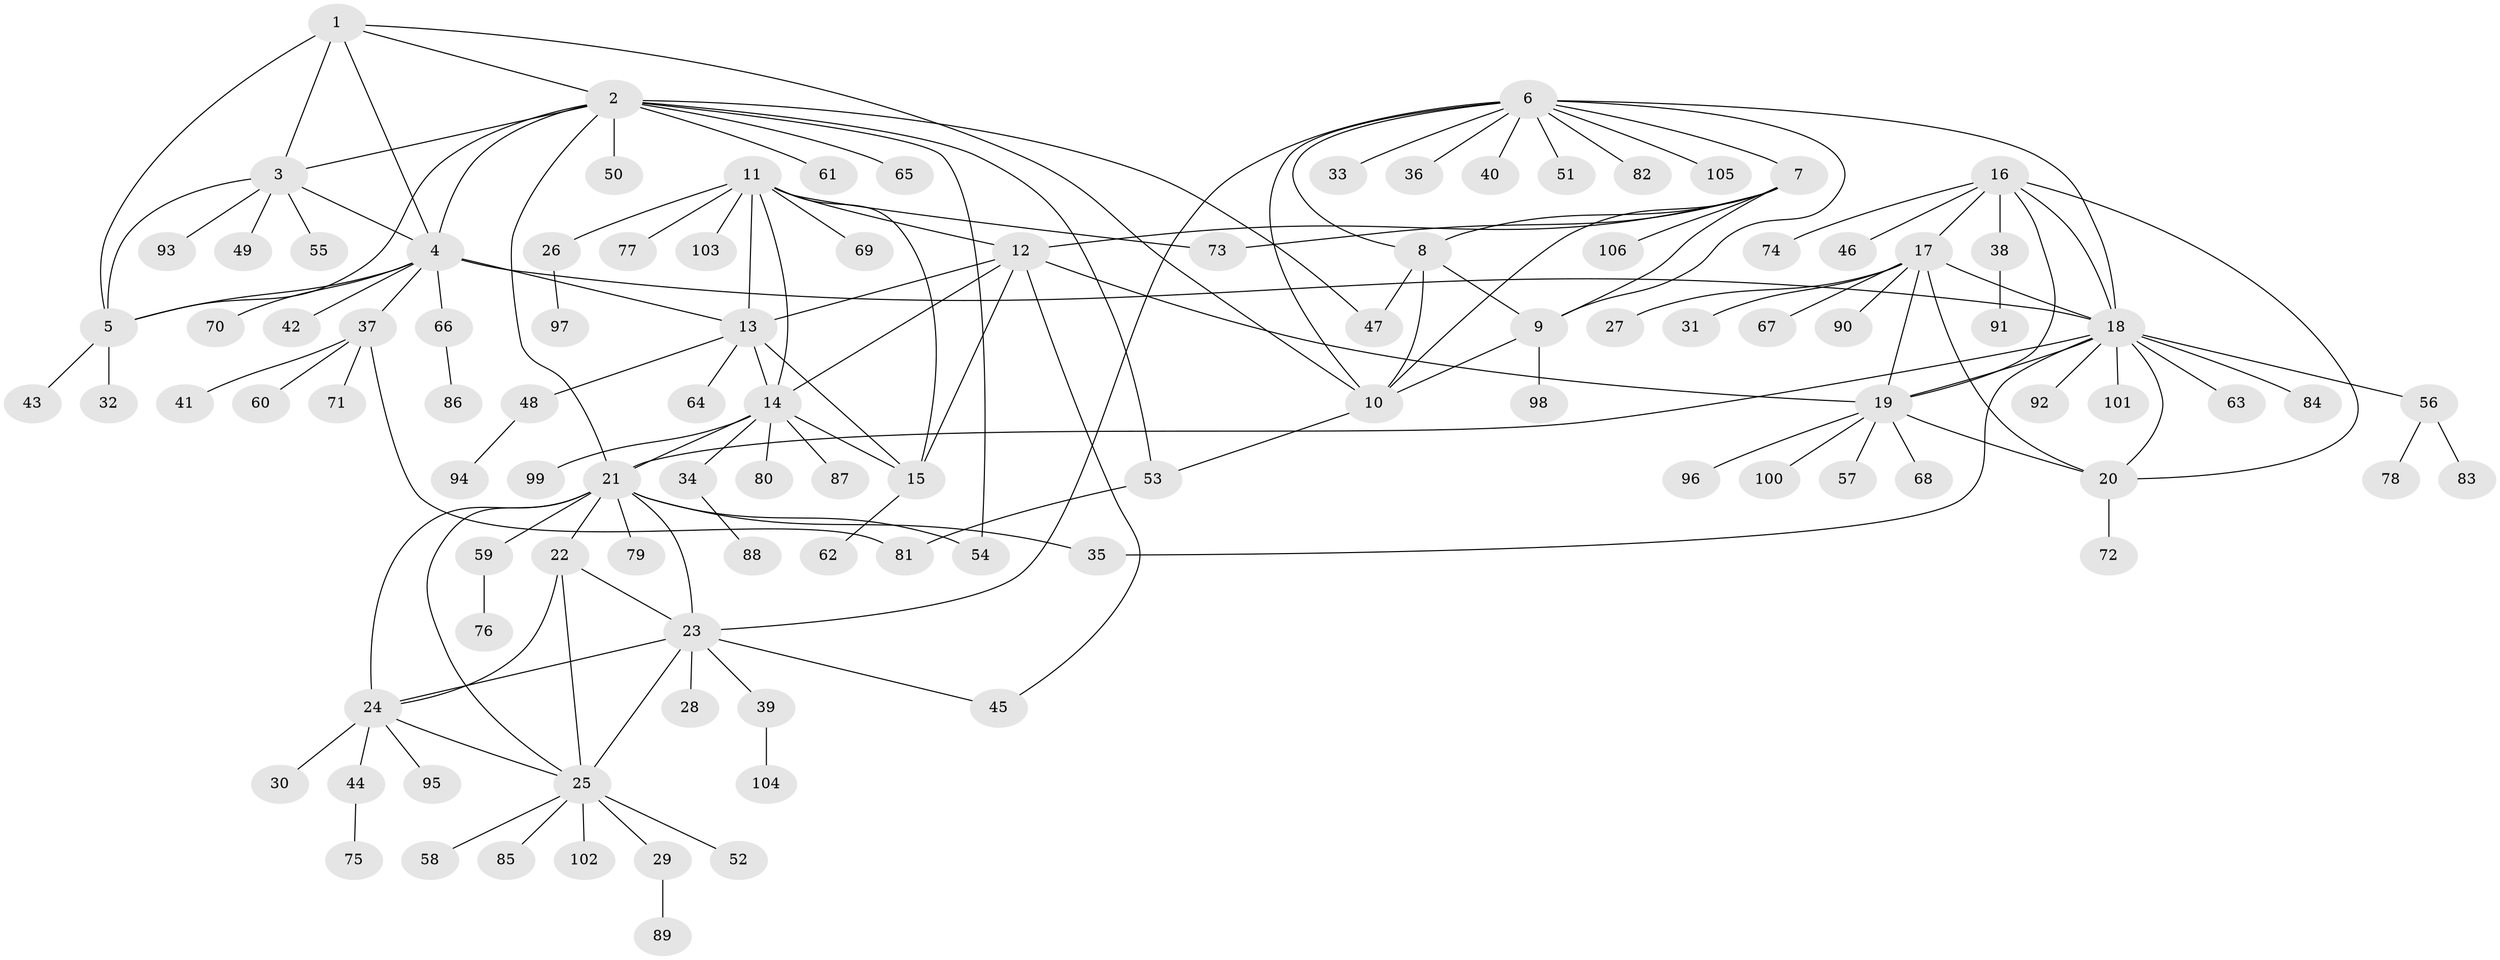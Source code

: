 // Generated by graph-tools (version 1.1) at 2025/54/03/09/25 04:54:33]
// undirected, 106 vertices, 148 edges
graph export_dot {
graph [start="1"]
  node [color=gray90,style=filled];
  1;
  2;
  3;
  4;
  5;
  6;
  7;
  8;
  9;
  10;
  11;
  12;
  13;
  14;
  15;
  16;
  17;
  18;
  19;
  20;
  21;
  22;
  23;
  24;
  25;
  26;
  27;
  28;
  29;
  30;
  31;
  32;
  33;
  34;
  35;
  36;
  37;
  38;
  39;
  40;
  41;
  42;
  43;
  44;
  45;
  46;
  47;
  48;
  49;
  50;
  51;
  52;
  53;
  54;
  55;
  56;
  57;
  58;
  59;
  60;
  61;
  62;
  63;
  64;
  65;
  66;
  67;
  68;
  69;
  70;
  71;
  72;
  73;
  74;
  75;
  76;
  77;
  78;
  79;
  80;
  81;
  82;
  83;
  84;
  85;
  86;
  87;
  88;
  89;
  90;
  91;
  92;
  93;
  94;
  95;
  96;
  97;
  98;
  99;
  100;
  101;
  102;
  103;
  104;
  105;
  106;
  1 -- 2;
  1 -- 3;
  1 -- 4;
  1 -- 5;
  1 -- 10;
  2 -- 3;
  2 -- 4;
  2 -- 5;
  2 -- 21;
  2 -- 47;
  2 -- 50;
  2 -- 53;
  2 -- 54;
  2 -- 61;
  2 -- 65;
  3 -- 4;
  3 -- 5;
  3 -- 49;
  3 -- 55;
  3 -- 93;
  4 -- 5;
  4 -- 13;
  4 -- 18;
  4 -- 37;
  4 -- 42;
  4 -- 66;
  4 -- 70;
  5 -- 32;
  5 -- 43;
  6 -- 7;
  6 -- 8;
  6 -- 9;
  6 -- 10;
  6 -- 18;
  6 -- 23;
  6 -- 33;
  6 -- 36;
  6 -- 40;
  6 -- 51;
  6 -- 82;
  6 -- 105;
  7 -- 8;
  7 -- 9;
  7 -- 10;
  7 -- 12;
  7 -- 73;
  7 -- 106;
  8 -- 9;
  8 -- 10;
  8 -- 47;
  9 -- 10;
  9 -- 98;
  10 -- 53;
  11 -- 12;
  11 -- 13;
  11 -- 14;
  11 -- 15;
  11 -- 26;
  11 -- 69;
  11 -- 73;
  11 -- 77;
  11 -- 103;
  12 -- 13;
  12 -- 14;
  12 -- 15;
  12 -- 19;
  12 -- 45;
  13 -- 14;
  13 -- 15;
  13 -- 48;
  13 -- 64;
  14 -- 15;
  14 -- 21;
  14 -- 34;
  14 -- 80;
  14 -- 87;
  14 -- 99;
  15 -- 62;
  16 -- 17;
  16 -- 18;
  16 -- 19;
  16 -- 20;
  16 -- 38;
  16 -- 46;
  16 -- 74;
  17 -- 18;
  17 -- 19;
  17 -- 20;
  17 -- 27;
  17 -- 31;
  17 -- 67;
  17 -- 90;
  18 -- 19;
  18 -- 20;
  18 -- 21;
  18 -- 35;
  18 -- 56;
  18 -- 63;
  18 -- 84;
  18 -- 92;
  18 -- 101;
  19 -- 20;
  19 -- 57;
  19 -- 68;
  19 -- 96;
  19 -- 100;
  20 -- 72;
  21 -- 22;
  21 -- 23;
  21 -- 24;
  21 -- 25;
  21 -- 35;
  21 -- 54;
  21 -- 59;
  21 -- 79;
  22 -- 23;
  22 -- 24;
  22 -- 25;
  23 -- 24;
  23 -- 25;
  23 -- 28;
  23 -- 39;
  23 -- 45;
  24 -- 25;
  24 -- 30;
  24 -- 44;
  24 -- 95;
  25 -- 29;
  25 -- 52;
  25 -- 58;
  25 -- 85;
  25 -- 102;
  26 -- 97;
  29 -- 89;
  34 -- 88;
  37 -- 41;
  37 -- 60;
  37 -- 71;
  37 -- 81;
  38 -- 91;
  39 -- 104;
  44 -- 75;
  48 -- 94;
  53 -- 81;
  56 -- 78;
  56 -- 83;
  59 -- 76;
  66 -- 86;
}
